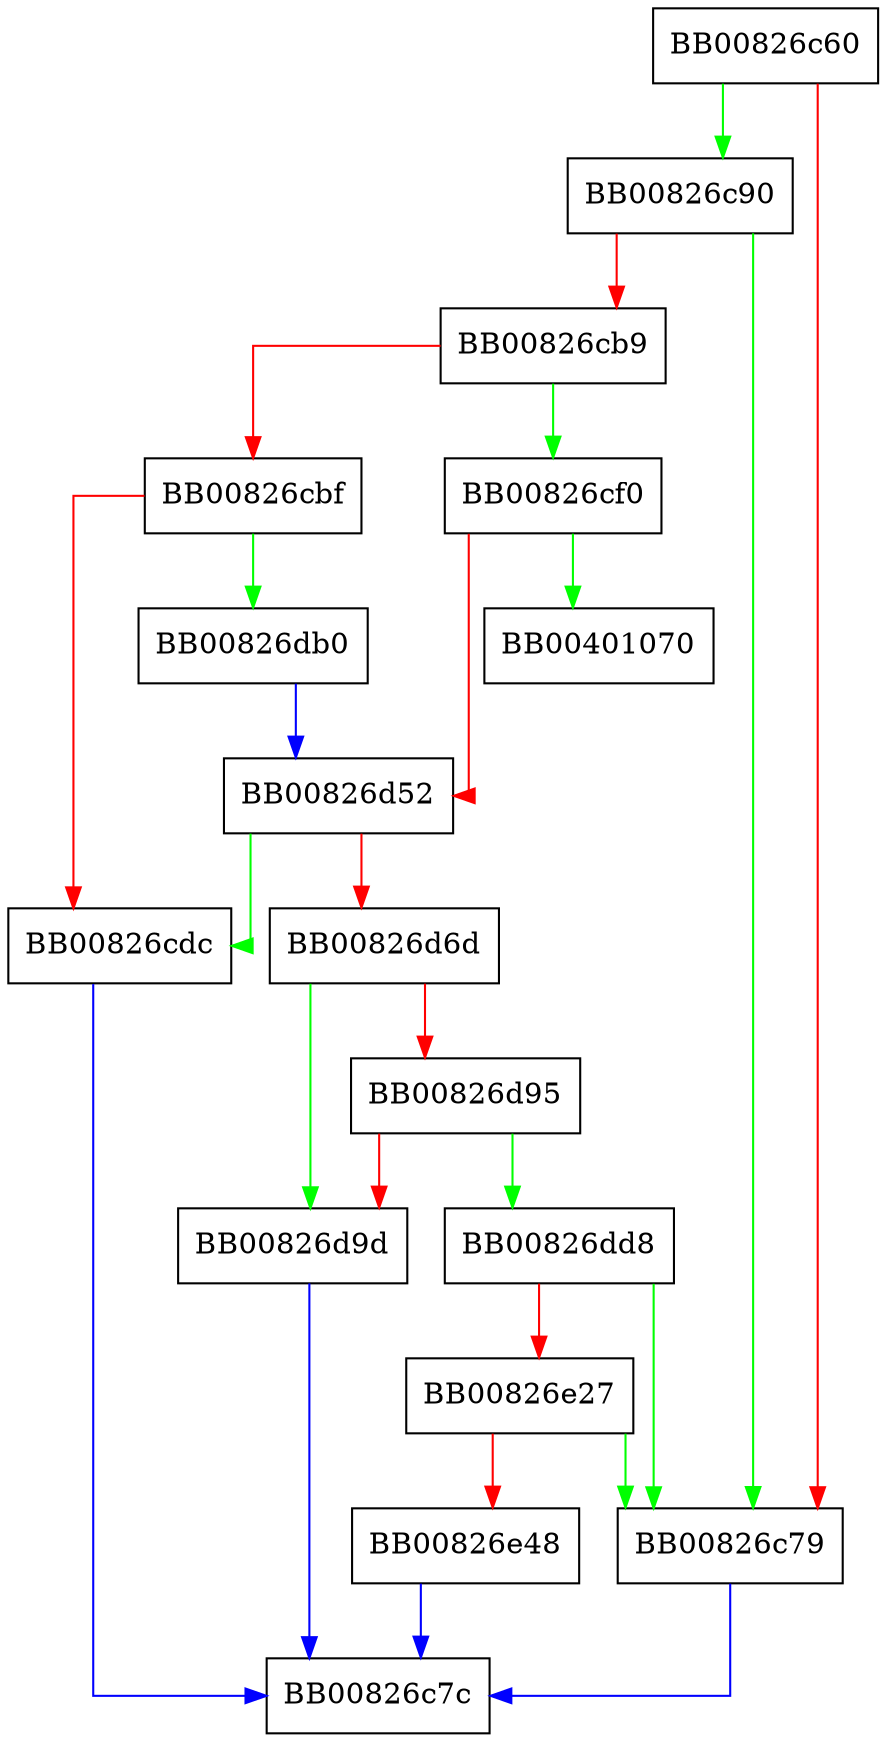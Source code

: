 digraph ossl_siv128_encrypt {
  node [shape="box"];
  graph [splines=ortho];
  BB00826c60 -> BB00826c90 [color="green"];
  BB00826c60 -> BB00826c79 [color="red"];
  BB00826c79 -> BB00826c7c [color="blue"];
  BB00826c90 -> BB00826c79 [color="green"];
  BB00826c90 -> BB00826cb9 [color="red"];
  BB00826cb9 -> BB00826cf0 [color="green"];
  BB00826cb9 -> BB00826cbf [color="red"];
  BB00826cbf -> BB00826db0 [color="green"];
  BB00826cbf -> BB00826cdc [color="red"];
  BB00826cdc -> BB00826c7c [color="blue"];
  BB00826cf0 -> BB00401070 [color="green"];
  BB00826cf0 -> BB00826d52 [color="red"];
  BB00826d52 -> BB00826cdc [color="green"];
  BB00826d52 -> BB00826d6d [color="red"];
  BB00826d6d -> BB00826d9d [color="green"];
  BB00826d6d -> BB00826d95 [color="red"];
  BB00826d95 -> BB00826dd8 [color="green"];
  BB00826d95 -> BB00826d9d [color="red"];
  BB00826d9d -> BB00826c7c [color="blue"];
  BB00826db0 -> BB00826d52 [color="blue"];
  BB00826dd8 -> BB00826c79 [color="green"];
  BB00826dd8 -> BB00826e27 [color="red"];
  BB00826e27 -> BB00826c79 [color="green"];
  BB00826e27 -> BB00826e48 [color="red"];
  BB00826e48 -> BB00826c7c [color="blue"];
}
